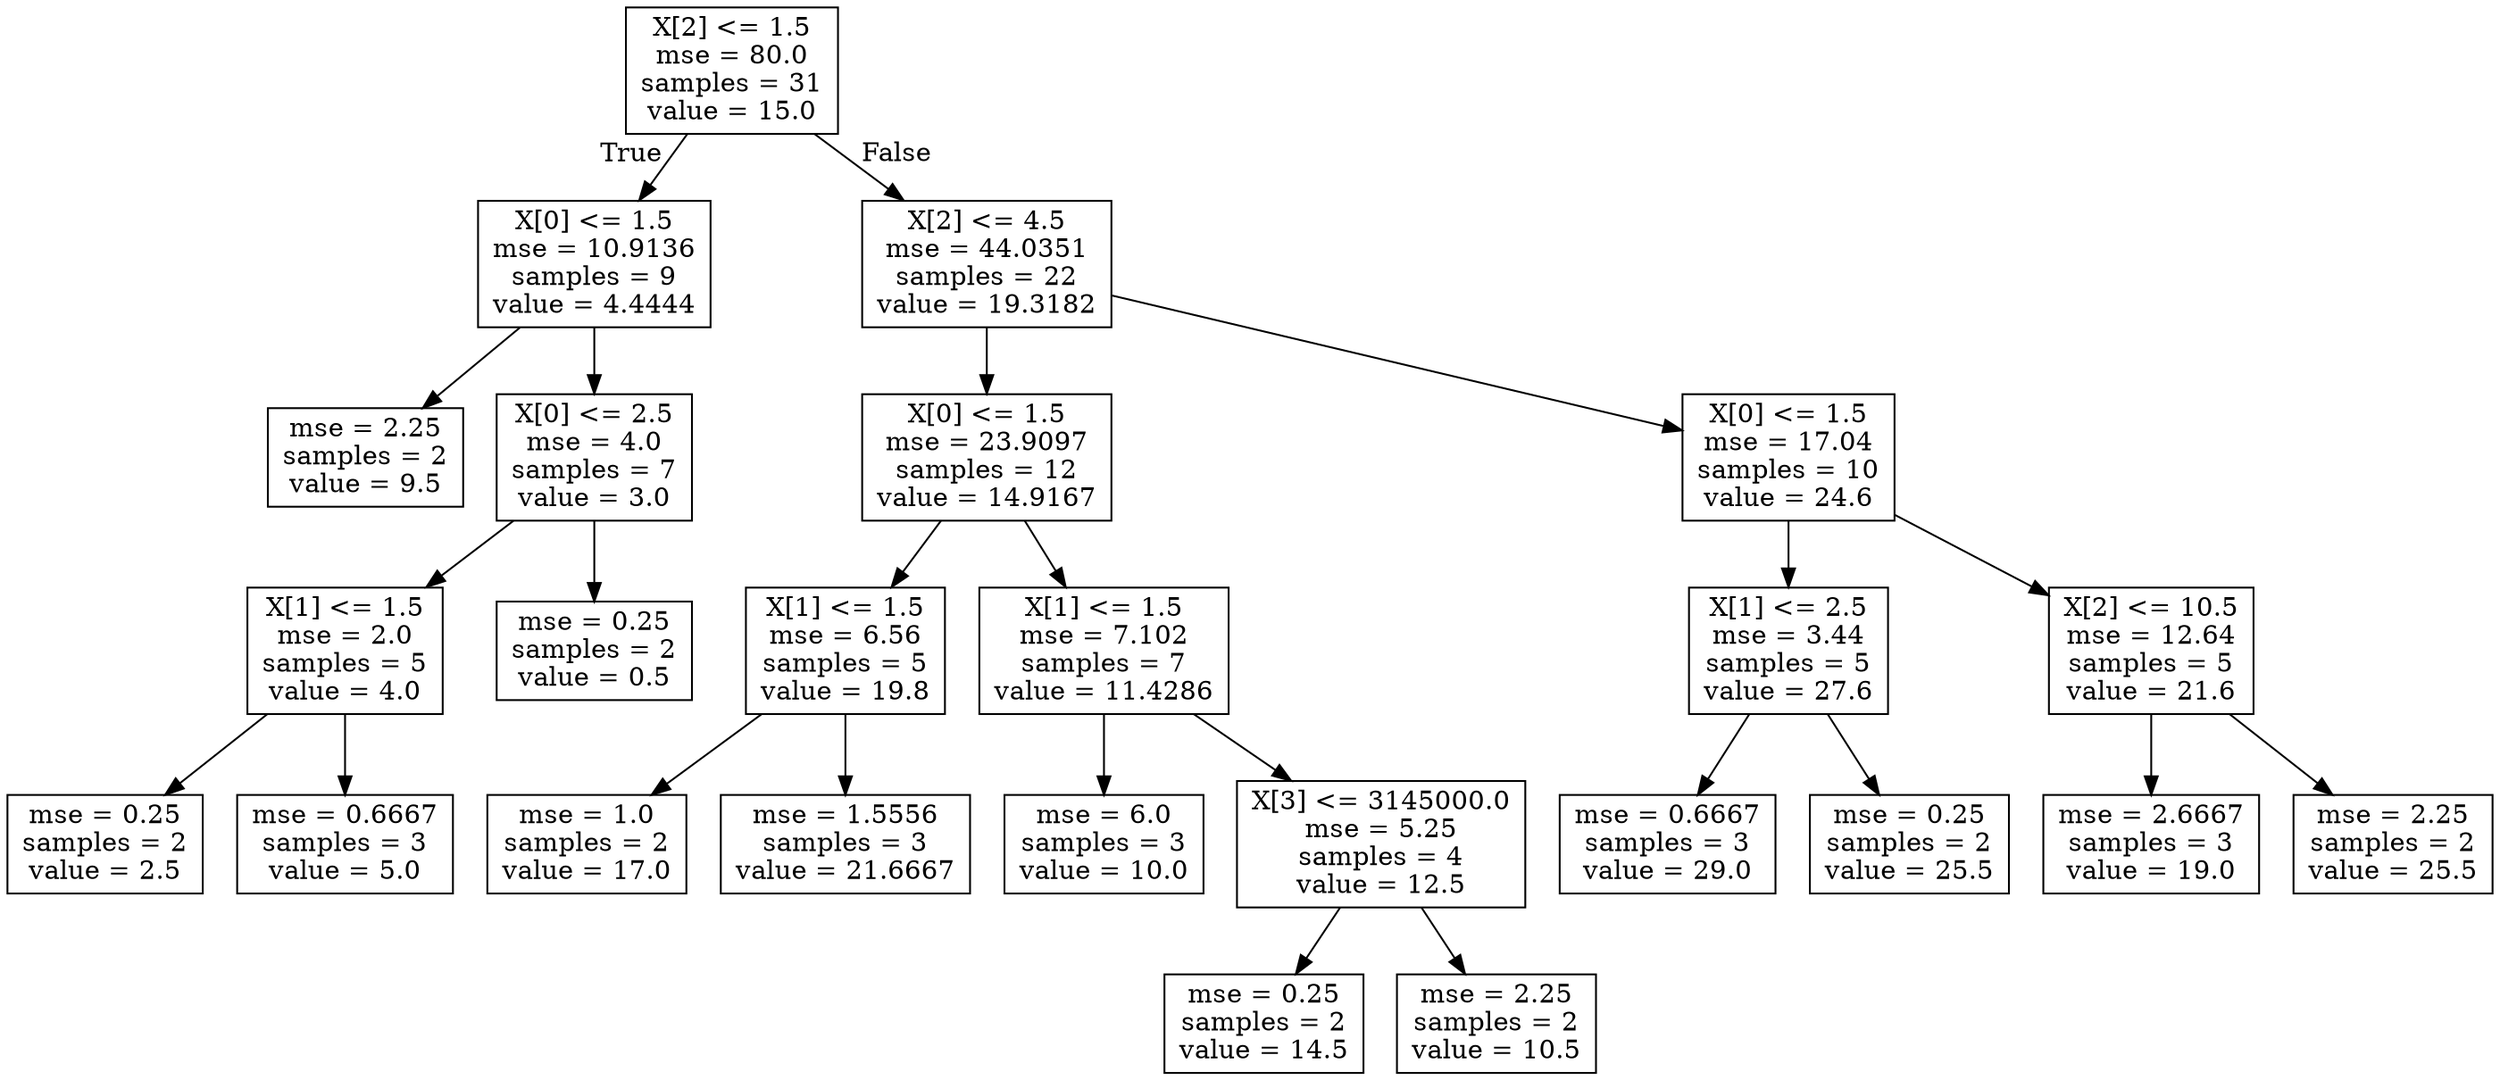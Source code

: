 digraph Tree {
node [shape=box] ;
0 [label="X[2] <= 1.5\nmse = 80.0\nsamples = 31\nvalue = 15.0"] ;
1 [label="X[0] <= 1.5\nmse = 10.9136\nsamples = 9\nvalue = 4.4444"] ;
0 -> 1 [labeldistance=2.5, labelangle=45, headlabel="True"] ;
2 [label="mse = 2.25\nsamples = 2\nvalue = 9.5"] ;
1 -> 2 ;
3 [label="X[0] <= 2.5\nmse = 4.0\nsamples = 7\nvalue = 3.0"] ;
1 -> 3 ;
4 [label="X[1] <= 1.5\nmse = 2.0\nsamples = 5\nvalue = 4.0"] ;
3 -> 4 ;
5 [label="mse = 0.25\nsamples = 2\nvalue = 2.5"] ;
4 -> 5 ;
6 [label="mse = 0.6667\nsamples = 3\nvalue = 5.0"] ;
4 -> 6 ;
7 [label="mse = 0.25\nsamples = 2\nvalue = 0.5"] ;
3 -> 7 ;
8 [label="X[2] <= 4.5\nmse = 44.0351\nsamples = 22\nvalue = 19.3182"] ;
0 -> 8 [labeldistance=2.5, labelangle=-45, headlabel="False"] ;
9 [label="X[0] <= 1.5\nmse = 23.9097\nsamples = 12\nvalue = 14.9167"] ;
8 -> 9 ;
10 [label="X[1] <= 1.5\nmse = 6.56\nsamples = 5\nvalue = 19.8"] ;
9 -> 10 ;
11 [label="mse = 1.0\nsamples = 2\nvalue = 17.0"] ;
10 -> 11 ;
12 [label="mse = 1.5556\nsamples = 3\nvalue = 21.6667"] ;
10 -> 12 ;
13 [label="X[1] <= 1.5\nmse = 7.102\nsamples = 7\nvalue = 11.4286"] ;
9 -> 13 ;
14 [label="mse = 6.0\nsamples = 3\nvalue = 10.0"] ;
13 -> 14 ;
15 [label="X[3] <= 3145000.0\nmse = 5.25\nsamples = 4\nvalue = 12.5"] ;
13 -> 15 ;
16 [label="mse = 0.25\nsamples = 2\nvalue = 14.5"] ;
15 -> 16 ;
17 [label="mse = 2.25\nsamples = 2\nvalue = 10.5"] ;
15 -> 17 ;
18 [label="X[0] <= 1.5\nmse = 17.04\nsamples = 10\nvalue = 24.6"] ;
8 -> 18 ;
19 [label="X[1] <= 2.5\nmse = 3.44\nsamples = 5\nvalue = 27.6"] ;
18 -> 19 ;
20 [label="mse = 0.6667\nsamples = 3\nvalue = 29.0"] ;
19 -> 20 ;
21 [label="mse = 0.25\nsamples = 2\nvalue = 25.5"] ;
19 -> 21 ;
22 [label="X[2] <= 10.5\nmse = 12.64\nsamples = 5\nvalue = 21.6"] ;
18 -> 22 ;
23 [label="mse = 2.6667\nsamples = 3\nvalue = 19.0"] ;
22 -> 23 ;
24 [label="mse = 2.25\nsamples = 2\nvalue = 25.5"] ;
22 -> 24 ;
}